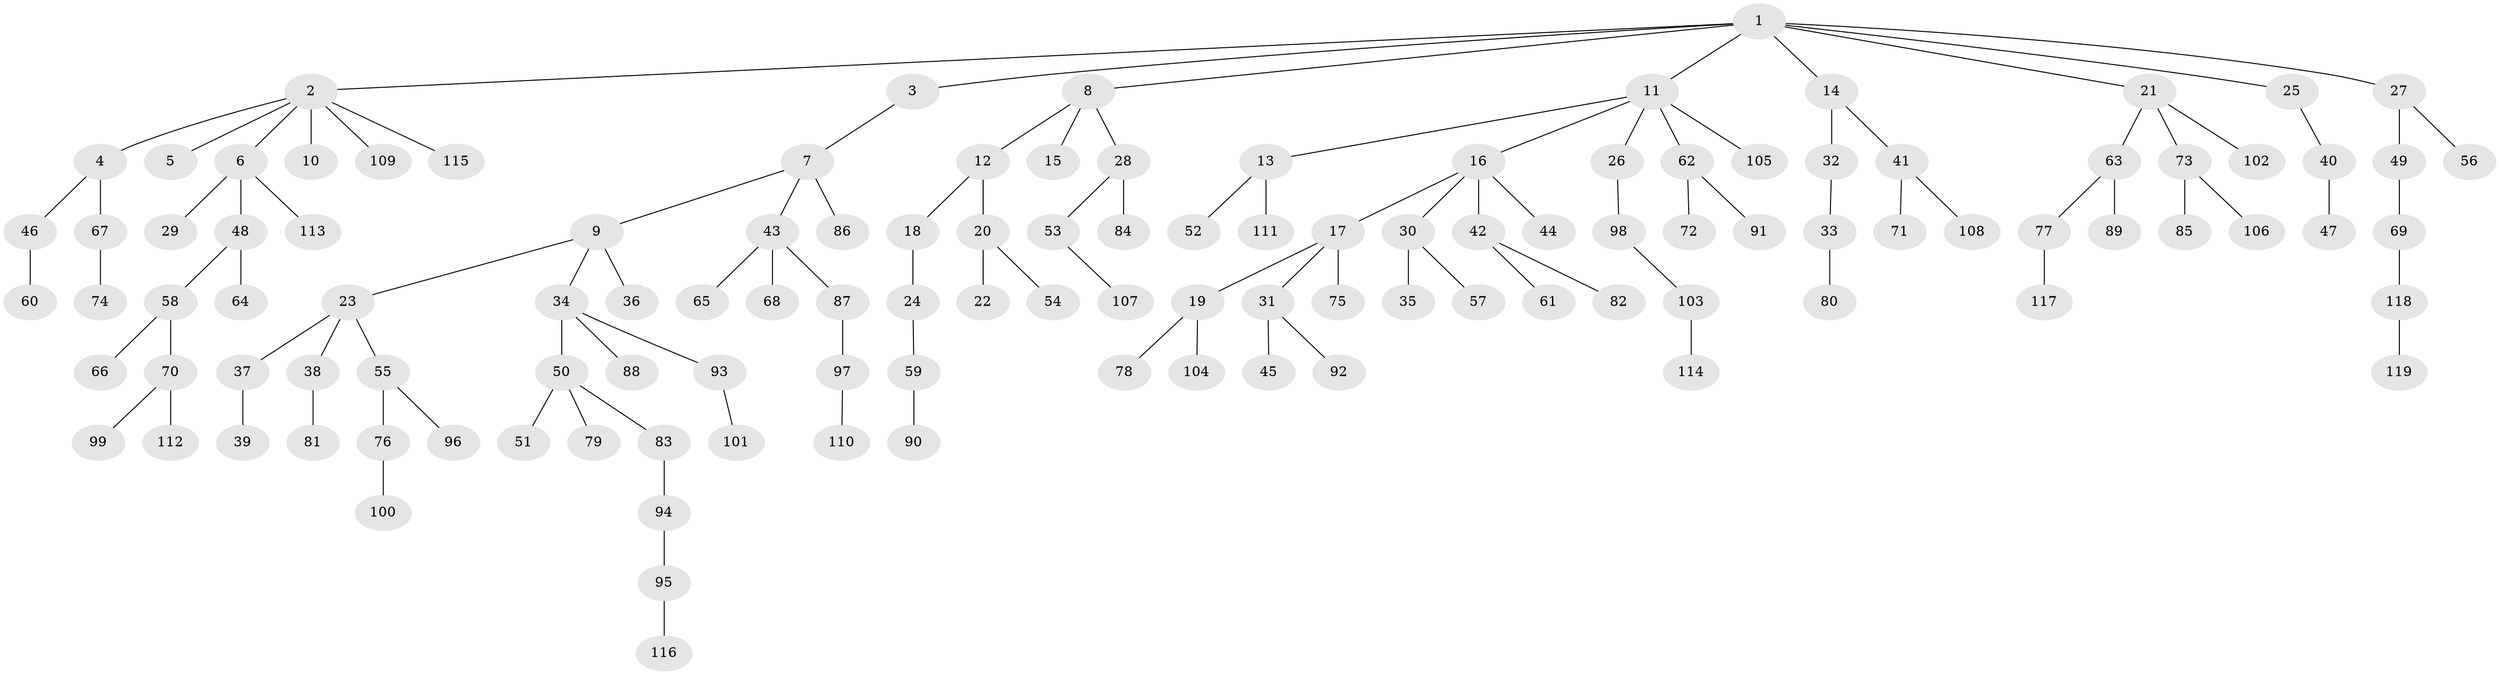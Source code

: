 // coarse degree distribution, {9: 0.01282051282051282, 6: 0.038461538461538464, 2: 0.21794871794871795, 3: 0.0641025641025641, 1: 0.5897435897435898, 5: 0.02564102564102564, 7: 0.02564102564102564, 4: 0.02564102564102564}
// Generated by graph-tools (version 1.1) at 2025/42/03/06/25 10:42:03]
// undirected, 119 vertices, 118 edges
graph export_dot {
graph [start="1"]
  node [color=gray90,style=filled];
  1;
  2;
  3;
  4;
  5;
  6;
  7;
  8;
  9;
  10;
  11;
  12;
  13;
  14;
  15;
  16;
  17;
  18;
  19;
  20;
  21;
  22;
  23;
  24;
  25;
  26;
  27;
  28;
  29;
  30;
  31;
  32;
  33;
  34;
  35;
  36;
  37;
  38;
  39;
  40;
  41;
  42;
  43;
  44;
  45;
  46;
  47;
  48;
  49;
  50;
  51;
  52;
  53;
  54;
  55;
  56;
  57;
  58;
  59;
  60;
  61;
  62;
  63;
  64;
  65;
  66;
  67;
  68;
  69;
  70;
  71;
  72;
  73;
  74;
  75;
  76;
  77;
  78;
  79;
  80;
  81;
  82;
  83;
  84;
  85;
  86;
  87;
  88;
  89;
  90;
  91;
  92;
  93;
  94;
  95;
  96;
  97;
  98;
  99;
  100;
  101;
  102;
  103;
  104;
  105;
  106;
  107;
  108;
  109;
  110;
  111;
  112;
  113;
  114;
  115;
  116;
  117;
  118;
  119;
  1 -- 2;
  1 -- 3;
  1 -- 8;
  1 -- 11;
  1 -- 14;
  1 -- 21;
  1 -- 25;
  1 -- 27;
  2 -- 4;
  2 -- 5;
  2 -- 6;
  2 -- 10;
  2 -- 109;
  2 -- 115;
  3 -- 7;
  4 -- 46;
  4 -- 67;
  6 -- 29;
  6 -- 48;
  6 -- 113;
  7 -- 9;
  7 -- 43;
  7 -- 86;
  8 -- 12;
  8 -- 15;
  8 -- 28;
  9 -- 23;
  9 -- 34;
  9 -- 36;
  11 -- 13;
  11 -- 16;
  11 -- 26;
  11 -- 62;
  11 -- 105;
  12 -- 18;
  12 -- 20;
  13 -- 52;
  13 -- 111;
  14 -- 32;
  14 -- 41;
  16 -- 17;
  16 -- 30;
  16 -- 42;
  16 -- 44;
  17 -- 19;
  17 -- 31;
  17 -- 75;
  18 -- 24;
  19 -- 78;
  19 -- 104;
  20 -- 22;
  20 -- 54;
  21 -- 63;
  21 -- 73;
  21 -- 102;
  23 -- 37;
  23 -- 38;
  23 -- 55;
  24 -- 59;
  25 -- 40;
  26 -- 98;
  27 -- 49;
  27 -- 56;
  28 -- 53;
  28 -- 84;
  30 -- 35;
  30 -- 57;
  31 -- 45;
  31 -- 92;
  32 -- 33;
  33 -- 80;
  34 -- 50;
  34 -- 88;
  34 -- 93;
  37 -- 39;
  38 -- 81;
  40 -- 47;
  41 -- 71;
  41 -- 108;
  42 -- 61;
  42 -- 82;
  43 -- 65;
  43 -- 68;
  43 -- 87;
  46 -- 60;
  48 -- 58;
  48 -- 64;
  49 -- 69;
  50 -- 51;
  50 -- 79;
  50 -- 83;
  53 -- 107;
  55 -- 76;
  55 -- 96;
  58 -- 66;
  58 -- 70;
  59 -- 90;
  62 -- 72;
  62 -- 91;
  63 -- 77;
  63 -- 89;
  67 -- 74;
  69 -- 118;
  70 -- 99;
  70 -- 112;
  73 -- 85;
  73 -- 106;
  76 -- 100;
  77 -- 117;
  83 -- 94;
  87 -- 97;
  93 -- 101;
  94 -- 95;
  95 -- 116;
  97 -- 110;
  98 -- 103;
  103 -- 114;
  118 -- 119;
}
